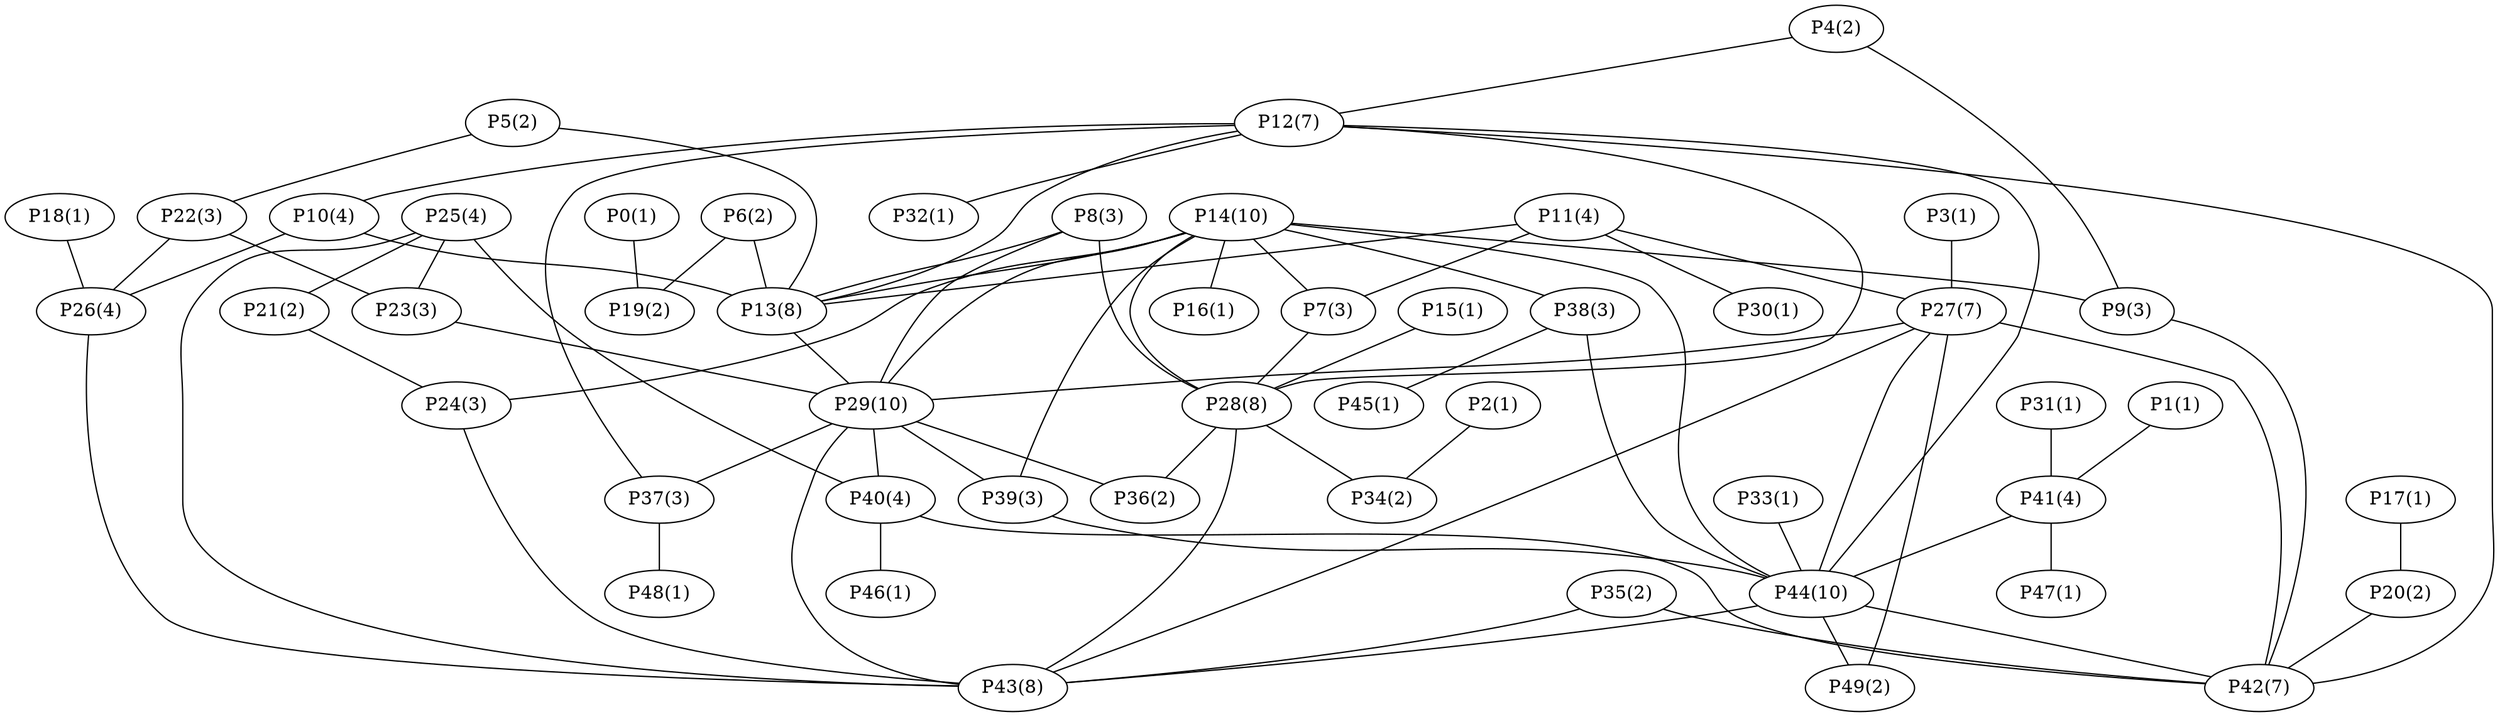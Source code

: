 graph network {
	"P0(1)";
	"P19(2)";
	"P4(2)";
	"P9(3)";
	"P12(7)";
	"P3(1)";
	"P27(7)";
	"P2(1)";
	"P34(2)";
	"P5(2)";
	"P13(8)";
	"P22(3)";
	"P6(2)";
	"P1(1)";
	"P41(4)";
	"P44(10)";
	"P37(3)";
	"P28(8)";
	"P10(4)";
	"P42(7)";
	"P32(1)";
	"P14(10)";
	"P16(1)";
	"P7(3)";
	"P29(10)";
	"P39(3)";
	"P24(3)";
	"P38(3)";
	"P11(4)";
	"P30(1)";
	"P8(3)";
	"P26(4)";
	"P15(1)";
	"P18(1)";
	"P17(1)";
	"P20(2)";
	"P23(3)";
	"P43(8)";
	"P49(2)";
	"P25(4)";
	"P21(2)";
	"P40(4)";
	"P36(2)";
	"P33(1)";
	"P48(1)";
	"P31(1)";
	"P35(2)";
	"P45(1)";
	"P47(1)";
	"P46(1)";
	"P0(1)" -- "P19(2)";
	"P4(2)" -- "P9(3)";
	"P4(2)" -- "P12(7)";
	"P3(1)" -- "P27(7)";
	"P2(1)" -- "P34(2)";
	"P5(2)" -- "P13(8)";
	"P5(2)" -- "P22(3)";
	"P6(2)" -- "P13(8)";
	"P6(2)" -- "P19(2)";
	"P1(1)" -- "P41(4)";
	"P12(7)" -- "P13(8)";
	"P12(7)" -- "P44(10)";
	"P12(7)" -- "P37(3)";
	"P12(7)" -- "P28(8)";
	"P12(7)" -- "P10(4)";
	"P12(7)" -- "P42(7)";
	"P12(7)" -- "P32(1)";
	"P14(10)" -- "P16(1)";
	"P14(10)" -- "P9(3)";
	"P14(10)" -- "P13(8)";
	"P14(10)" -- "P7(3)";
	"P14(10)" -- "P29(10)";
	"P14(10)" -- "P39(3)";
	"P14(10)" -- "P28(8)";
	"P14(10)" -- "P24(3)";
	"P14(10)" -- "P38(3)";
	"P14(10)" -- "P44(10)";
	"P9(3)" -- "P42(7)";
	"P11(4)" -- "P13(8)";
	"P11(4)" -- "P7(3)";
	"P11(4)" -- "P27(7)";
	"P11(4)" -- "P30(1)";
	"P8(3)" -- "P13(8)";
	"P8(3)" -- "P28(8)";
	"P8(3)" -- "P29(10)";
	"P10(4)" -- "P13(8)";
	"P10(4)" -- "P26(4)";
	"P7(3)" -- "P28(8)";
	"P13(8)" -- "P29(10)";
	"P15(1)" -- "P28(8)";
	"P18(1)" -- "P26(4)";
	"P17(1)" -- "P20(2)";
	"P22(3)" -- "P26(4)";
	"P22(3)" -- "P23(3)";
	"P26(4)" -- "P43(8)";
	"P27(7)" -- "P29(10)";
	"P27(7)" -- "P44(10)";
	"P27(7)" -- "P42(7)";
	"P27(7)" -- "P43(8)";
	"P27(7)" -- "P49(2)";
	"P25(4)" -- "P23(3)";
	"P25(4)" -- "P21(2)";
	"P25(4)" -- "P43(8)";
	"P25(4)" -- "P40(4)";
	"P21(2)" -- "P24(3)";
	"P23(3)" -- "P29(10)";
	"P28(8)" -- "P43(8)";
	"P28(8)" -- "P34(2)";
	"P28(8)" -- "P36(2)";
	"P29(10)" -- "P43(8)";
	"P29(10)" -- "P37(3)";
	"P29(10)" -- "P40(4)";
	"P29(10)" -- "P39(3)";
	"P29(10)" -- "P36(2)";
	"P20(2)" -- "P42(7)";
	"P33(1)" -- "P44(10)";
	"P37(3)" -- "P48(1)";
	"P31(1)" -- "P41(4)";
	"P35(2)" -- "P43(8)";
	"P35(2)" -- "P42(7)";
	"P24(3)" -- "P43(8)";
	"P39(3)" -- "P44(10)";
	"P38(3)" -- "P44(10)";
	"P38(3)" -- "P45(1)";
	"P41(4)" -- "P44(10)";
	"P41(4)" -- "P47(1)";
	"P40(4)" -- "P46(1)";
	"P40(4)" -- "P42(7)";
	"P44(10)" -- "P43(8)";
	"P44(10)" -- "P42(7)";
	"P44(10)" -- "P49(2)";
}